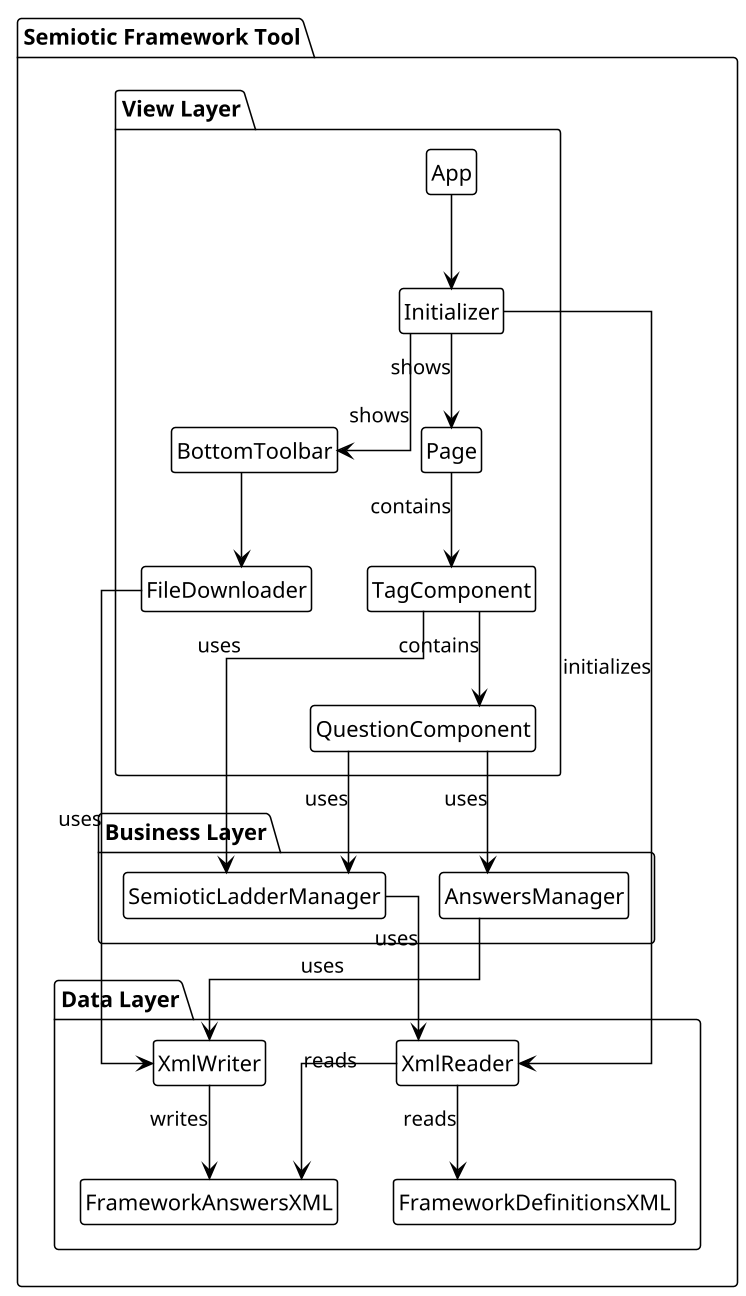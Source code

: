 @startuml package
' Set style for better readability
!theme mono
skinparam linetype ortho
skinparam dpi 150
hide empty members
skinparam shadowing false
top to bottom direction
hide circle

' Main App Package
package "Semiotic Framework Tool" {
    
    package "View Layer" {
        class App
        class Page
        class Initializer
        class FileDownloader
        class BottomToolbar
        class QuestionComponent
        class TagComponent
    }
    
    package "Business Layer" {
        class SemioticLadderManager
        class AnswersManager
    }
    
    package "Data Layer" {
        class XmlReader
        class XmlWriter
        class FrameworkDefinitionsXML
        class FrameworkAnswersXML
    }

    ' View Layer Relationships
    App --> Initializer
    Initializer --> Page : shows
    Initializer --> BottomToolbar : shows
    BottomToolbar --> FileDownloader
    Page --> TagComponent : contains
    TagComponent --> QuestionComponent : contains
    
    ' View to Business Layer
    TagComponent --> SemioticLadderManager : uses
    QuestionComponent --> SemioticLadderManager : uses
    QuestionComponent --> AnswersManager : uses
    
    ' Business to Data Layer
    SemioticLadderManager --> XmlReader : uses
    AnswersManager --> XmlWriter : uses
    
    ' Data Layer Initialization
    Initializer --> XmlReader : initializes
    FileDownloader --> XmlWriter : uses
    
    ' Data Layer to Models
    XmlReader --> FrameworkDefinitionsXML : reads
    XmlReader --> FrameworkAnswersXML : reads

    XmlWriter --> FrameworkAnswersXML : writes
}
@enduml
